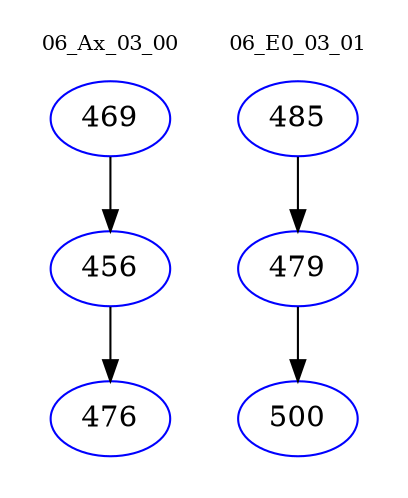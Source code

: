 digraph{
subgraph cluster_0 {
color = white
label = "06_Ax_03_00";
fontsize=10;
T0_469 [label="469", color="blue"]
T0_469 -> T0_456 [color="black"]
T0_456 [label="456", color="blue"]
T0_456 -> T0_476 [color="black"]
T0_476 [label="476", color="blue"]
}
subgraph cluster_1 {
color = white
label = "06_E0_03_01";
fontsize=10;
T1_485 [label="485", color="blue"]
T1_485 -> T1_479 [color="black"]
T1_479 [label="479", color="blue"]
T1_479 -> T1_500 [color="black"]
T1_500 [label="500", color="blue"]
}
}

